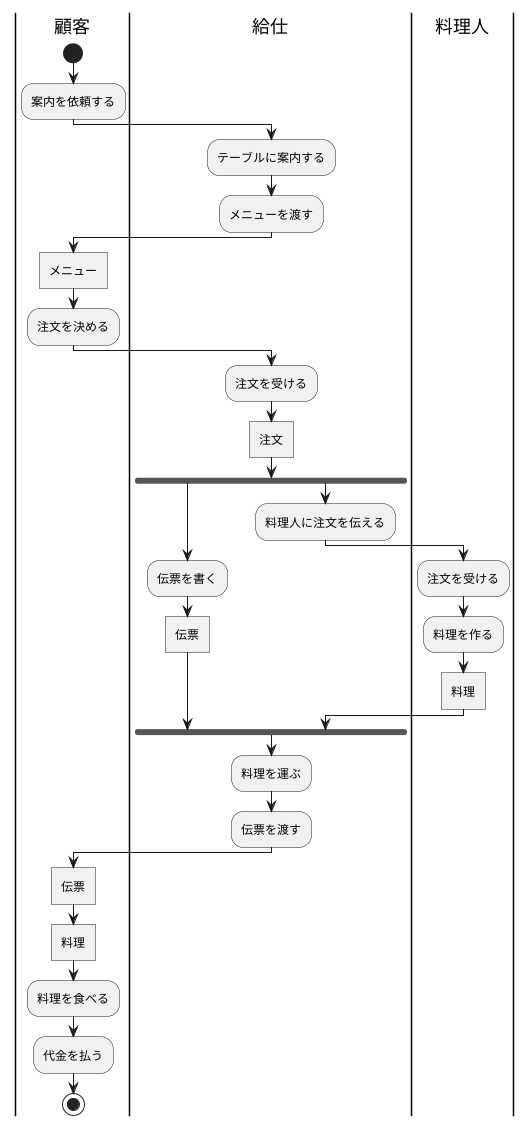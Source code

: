 @startuml レストラン
|顧客|
|給仕|
|料理人|

|顧客|
    start
    :案内を依頼する;
    |給仕|
        :テーブルに案内する;
        :メニューを渡す;
|顧客|
    :メニュー]
    :注文を決める;
    |給仕|
        :注文を受ける;
        :注文]
        fork
        :伝票を書く;
        :伝票]
        fork again
        :料理人に注文を伝える;
        |料理人|
                :注文を受ける;
                :料理を作る;
                :料理]    
    |給仕|
    fork end
    |給仕|
        :料理を運ぶ;
        :伝票を渡す;
        
|顧客|
    :伝票]
    :料理]
    :料理を食べる;
    :代金を払う;

stop
@enduml